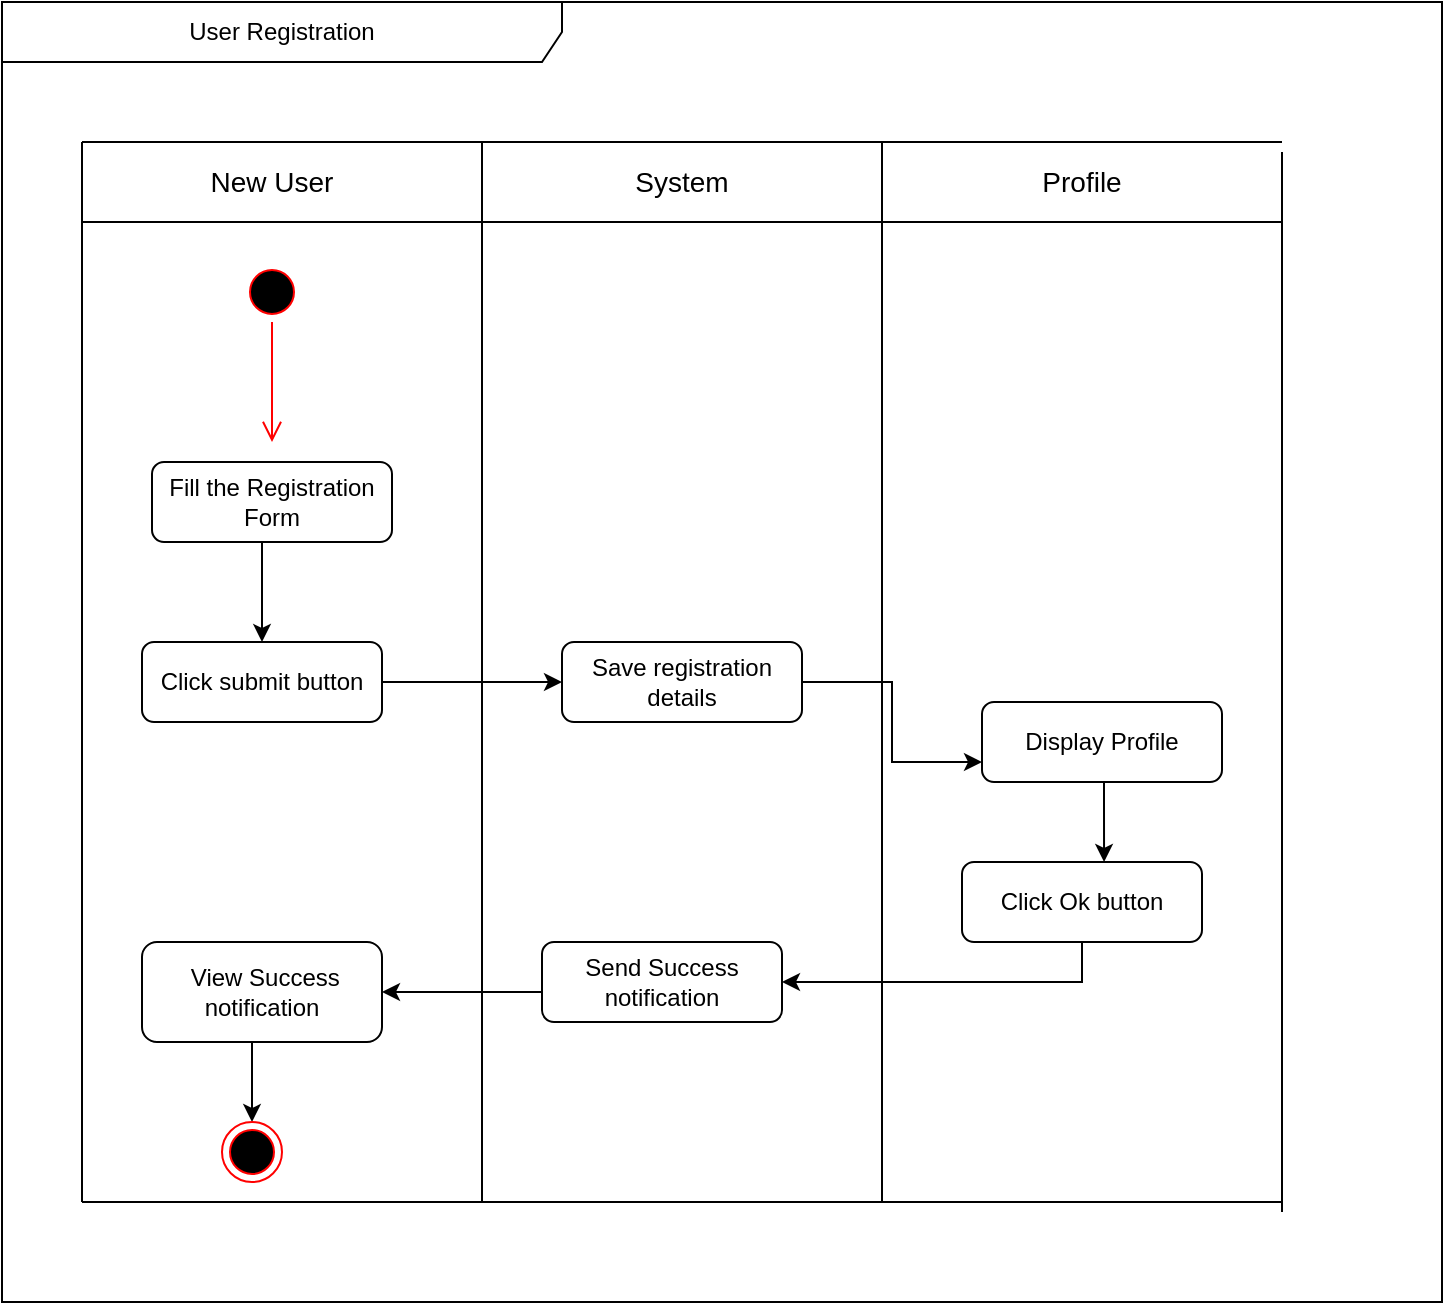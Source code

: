 <mxfile version="14.5.3" type="device"><diagram id="hqKBqCNWVb-8eJjGGa2B" name="Page-1"><mxGraphModel dx="868" dy="425" grid="1" gridSize="10" guides="1" tooltips="1" connect="1" arrows="1" fold="1" page="1" pageScale="1" pageWidth="850" pageHeight="1100" math="0" shadow="0"><root><mxCell id="0"/><mxCell id="1" parent="0"/><mxCell id="wUvW3GK8iGRXFn7O7fYs-1" value="" style="endArrow=none;html=1;" parent="1" edge="1"><mxGeometry width="50" height="50" relative="1" as="geometry"><mxPoint x="240" y="610" as="sourcePoint"/><mxPoint x="240" y="80" as="targetPoint"/></mxGeometry></mxCell><mxCell id="wUvW3GK8iGRXFn7O7fYs-2" value="" style="endArrow=none;html=1;" parent="1" edge="1"><mxGeometry width="50" height="50" relative="1" as="geometry"><mxPoint x="440" y="610" as="sourcePoint"/><mxPoint x="440" y="80" as="targetPoint"/></mxGeometry></mxCell><mxCell id="wUvW3GK8iGRXFn7O7fYs-3" value="" style="endArrow=none;html=1;" parent="1" edge="1"><mxGeometry width="50" height="50" relative="1" as="geometry"><mxPoint x="640" y="80" as="sourcePoint"/><mxPoint x="640" y="80" as="targetPoint"/></mxGeometry></mxCell><mxCell id="wUvW3GK8iGRXFn7O7fYs-4" value="" style="endArrow=none;html=1;" parent="1" edge="1"><mxGeometry width="50" height="50" relative="1" as="geometry"><mxPoint x="40" y="80" as="sourcePoint"/><mxPoint x="640" y="80" as="targetPoint"/></mxGeometry></mxCell><mxCell id="wUvW3GK8iGRXFn7O7fYs-5" value="" style="endArrow=none;html=1;" parent="1" edge="1"><mxGeometry width="50" height="50" relative="1" as="geometry"><mxPoint x="40" y="120" as="sourcePoint"/><mxPoint x="640" y="120" as="targetPoint"/></mxGeometry></mxCell><mxCell id="wUvW3GK8iGRXFn7O7fYs-6" value="" style="endArrow=none;html=1;" parent="1" edge="1"><mxGeometry width="50" height="50" relative="1" as="geometry"><mxPoint x="40" y="610" as="sourcePoint"/><mxPoint x="40" y="80" as="targetPoint"/></mxGeometry></mxCell><mxCell id="wUvW3GK8iGRXFn7O7fYs-7" value="&lt;font style=&quot;font-size: 14px&quot;&gt;New User&lt;/font&gt;" style="text;html=1;strokeColor=none;fillColor=none;align=center;verticalAlign=middle;whiteSpace=wrap;rounded=0;" parent="1" vertex="1"><mxGeometry x="95" y="90" width="80" height="20" as="geometry"/></mxCell><mxCell id="wUvW3GK8iGRXFn7O7fYs-8" value="&lt;font style=&quot;font-size: 14px&quot;&gt;Profile&lt;/font&gt;" style="text;html=1;strokeColor=none;fillColor=none;align=center;verticalAlign=middle;whiteSpace=wrap;rounded=0;" parent="1" vertex="1"><mxGeometry x="520" y="90" width="40" height="20" as="geometry"/></mxCell><mxCell id="wUvW3GK8iGRXFn7O7fYs-9" value="&lt;font style=&quot;font-size: 14px&quot;&gt;System&lt;/font&gt;" style="text;html=1;strokeColor=none;fillColor=none;align=center;verticalAlign=middle;whiteSpace=wrap;rounded=0;" parent="1" vertex="1"><mxGeometry x="320" y="90" width="40" height="20" as="geometry"/></mxCell><mxCell id="wUvW3GK8iGRXFn7O7fYs-10" value="" style="ellipse;html=1;shape=startState;fillColor=#000000;strokeColor=#ff0000;" parent="1" vertex="1"><mxGeometry x="120" y="140" width="30" height="30" as="geometry"/></mxCell><mxCell id="wUvW3GK8iGRXFn7O7fYs-11" value="" style="edgeStyle=orthogonalEdgeStyle;html=1;verticalAlign=bottom;endArrow=open;endSize=8;strokeColor=#ff0000;" parent="1" source="wUvW3GK8iGRXFn7O7fYs-10" edge="1"><mxGeometry relative="1" as="geometry"><mxPoint x="135" y="230" as="targetPoint"/></mxGeometry></mxCell><mxCell id="wUvW3GK8iGRXFn7O7fYs-14" style="edgeStyle=orthogonalEdgeStyle;rounded=0;orthogonalLoop=1;jettySize=auto;html=1;entryX=0.5;entryY=0;entryDx=0;entryDy=0;" parent="1" source="wUvW3GK8iGRXFn7O7fYs-12" target="wUvW3GK8iGRXFn7O7fYs-13" edge="1"><mxGeometry relative="1" as="geometry"><mxPoint x="135" y="310" as="targetPoint"/><Array as="points"><mxPoint x="130" y="290"/><mxPoint x="130" y="290"/></Array></mxGeometry></mxCell><mxCell id="wUvW3GK8iGRXFn7O7fYs-12" value="Fill the Registration Form" style="rounded=1;whiteSpace=wrap;html=1;" parent="1" vertex="1"><mxGeometry x="75" y="240" width="120" height="40" as="geometry"/></mxCell><mxCell id="wUvW3GK8iGRXFn7O7fYs-18" style="edgeStyle=orthogonalEdgeStyle;rounded=0;orthogonalLoop=1;jettySize=auto;html=1;" parent="1" source="wUvW3GK8iGRXFn7O7fYs-13" edge="1"><mxGeometry relative="1" as="geometry"><mxPoint x="280" y="350" as="targetPoint"/><Array as="points"><mxPoint x="250" y="350"/><mxPoint x="250" y="350"/></Array></mxGeometry></mxCell><mxCell id="wUvW3GK8iGRXFn7O7fYs-13" value="Click submit button" style="rounded=1;whiteSpace=wrap;html=1;" parent="1" vertex="1"><mxGeometry x="70" y="330" width="120" height="40" as="geometry"/></mxCell><mxCell id="wUvW3GK8iGRXFn7O7fYs-21" style="edgeStyle=orthogonalEdgeStyle;rounded=0;orthogonalLoop=1;jettySize=auto;html=1;entryX=0;entryY=0.75;entryDx=0;entryDy=0;" parent="1" source="wUvW3GK8iGRXFn7O7fYs-17" target="wUvW3GK8iGRXFn7O7fYs-20" edge="1"><mxGeometry relative="1" as="geometry"/></mxCell><mxCell id="wUvW3GK8iGRXFn7O7fYs-17" value="Save registration details" style="rounded=1;whiteSpace=wrap;html=1;" parent="1" vertex="1"><mxGeometry x="280" y="330" width="120" height="40" as="geometry"/></mxCell><mxCell id="wUvW3GK8iGRXFn7O7fYs-23" style="edgeStyle=orthogonalEdgeStyle;rounded=0;orthogonalLoop=1;jettySize=auto;html=1;entryX=0.592;entryY=0;entryDx=0;entryDy=0;entryPerimeter=0;" parent="1" source="wUvW3GK8iGRXFn7O7fYs-20" target="wUvW3GK8iGRXFn7O7fYs-22" edge="1"><mxGeometry relative="1" as="geometry"><Array as="points"><mxPoint x="551" y="410"/><mxPoint x="551" y="410"/></Array></mxGeometry></mxCell><mxCell id="wUvW3GK8iGRXFn7O7fYs-20" value="Display Profile" style="rounded=1;whiteSpace=wrap;html=1;" parent="1" vertex="1"><mxGeometry x="490" y="360" width="120" height="40" as="geometry"/></mxCell><mxCell id="wUvW3GK8iGRXFn7O7fYs-26" style="edgeStyle=orthogonalEdgeStyle;rounded=0;orthogonalLoop=1;jettySize=auto;html=1;entryX=1;entryY=0.5;entryDx=0;entryDy=0;exitX=0.5;exitY=1;exitDx=0;exitDy=0;" parent="1" source="wUvW3GK8iGRXFn7O7fYs-22" target="wUvW3GK8iGRXFn7O7fYs-24" edge="1"><mxGeometry relative="1" as="geometry"/></mxCell><mxCell id="wUvW3GK8iGRXFn7O7fYs-22" value="Click Ok button" style="rounded=1;whiteSpace=wrap;html=1;" parent="1" vertex="1"><mxGeometry x="480" y="440" width="120" height="40" as="geometry"/></mxCell><mxCell id="wUvW3GK8iGRXFn7O7fYs-27" style="edgeStyle=orthogonalEdgeStyle;rounded=0;orthogonalLoop=1;jettySize=auto;html=1;entryX=1;entryY=0.5;entryDx=0;entryDy=0;" parent="1" source="wUvW3GK8iGRXFn7O7fYs-24" target="wUvW3GK8iGRXFn7O7fYs-25" edge="1"><mxGeometry relative="1" as="geometry"><Array as="points"><mxPoint x="260" y="505"/><mxPoint x="260" y="505"/></Array></mxGeometry></mxCell><mxCell id="wUvW3GK8iGRXFn7O7fYs-24" value="Send Success notification" style="rounded=1;whiteSpace=wrap;html=1;" parent="1" vertex="1"><mxGeometry x="270" y="480" width="120" height="40" as="geometry"/></mxCell><mxCell id="wUvW3GK8iGRXFn7O7fYs-42" style="edgeStyle=orthogonalEdgeStyle;rounded=0;orthogonalLoop=1;jettySize=auto;html=1;entryX=0.5;entryY=0;entryDx=0;entryDy=0;" parent="1" source="wUvW3GK8iGRXFn7O7fYs-25" target="wUvW3GK8iGRXFn7O7fYs-41" edge="1"><mxGeometry relative="1" as="geometry"><Array as="points"><mxPoint x="125" y="540"/><mxPoint x="125" y="540"/></Array></mxGeometry></mxCell><mxCell id="wUvW3GK8iGRXFn7O7fYs-25" value="&lt;span style=&quot;color: rgba(0 , 0 , 0 , 0) ; font-family: monospace ; font-size: 0px&quot;&gt;%3CmxGraphModel%3E%3Croot%3E%3CmxCell%20id%3D%220%22%2F%3E%3CmxCell%20id%3D%221%22%20parent%3D%220%22%2F%3E%3CmxCell%20id%3D%222%22%20value%3D%22Send%20Success%20notification%22%20style%3D%22rounded%3D1%3BwhiteSpace%3Dwrap%3Bhtml%3D1%3B%22%20vertex%3D%221%22%20parent%3D%221%22%3E%3CmxGeometry%20x%3D%22270%22%20y%3D%22480%22%20width%3D%22120%22%20height%3D%2240%22%20as%3D%22geometry%22%2F%3E%3C%2FmxCell%3E%3C%2Froot%3E%3C%2FmxGraphModel%3Eiew&lt;/span&gt;&amp;nbsp;View Success notification" style="rounded=1;whiteSpace=wrap;html=1;" parent="1" vertex="1"><mxGeometry x="70" y="480" width="120" height="50" as="geometry"/></mxCell><mxCell id="wUvW3GK8iGRXFn7O7fYs-28" value="" style="endArrow=none;html=1;" parent="1" edge="1"><mxGeometry width="50" height="50" relative="1" as="geometry"><mxPoint x="40" y="610" as="sourcePoint"/><mxPoint x="640" y="610" as="targetPoint"/></mxGeometry></mxCell><mxCell id="wUvW3GK8iGRXFn7O7fYs-41" value="" style="ellipse;html=1;shape=endState;fillColor=#000000;strokeColor=#ff0000;" parent="1" vertex="1"><mxGeometry x="110" y="570" width="30" height="30" as="geometry"/></mxCell><mxCell id="wUvW3GK8iGRXFn7O7fYs-46" value="" style="endArrow=none;html=1;" parent="1" edge="1"><mxGeometry width="50" height="50" relative="1" as="geometry"><mxPoint x="640" y="615" as="sourcePoint"/><mxPoint x="640" y="85" as="targetPoint"/></mxGeometry></mxCell><mxCell id="wUvW3GK8iGRXFn7O7fYs-47" value="User Registration" style="shape=umlFrame;whiteSpace=wrap;html=1;width=280;height=30;" parent="1" vertex="1"><mxGeometry y="10" width="720" height="650" as="geometry"/></mxCell></root></mxGraphModel></diagram></mxfile>